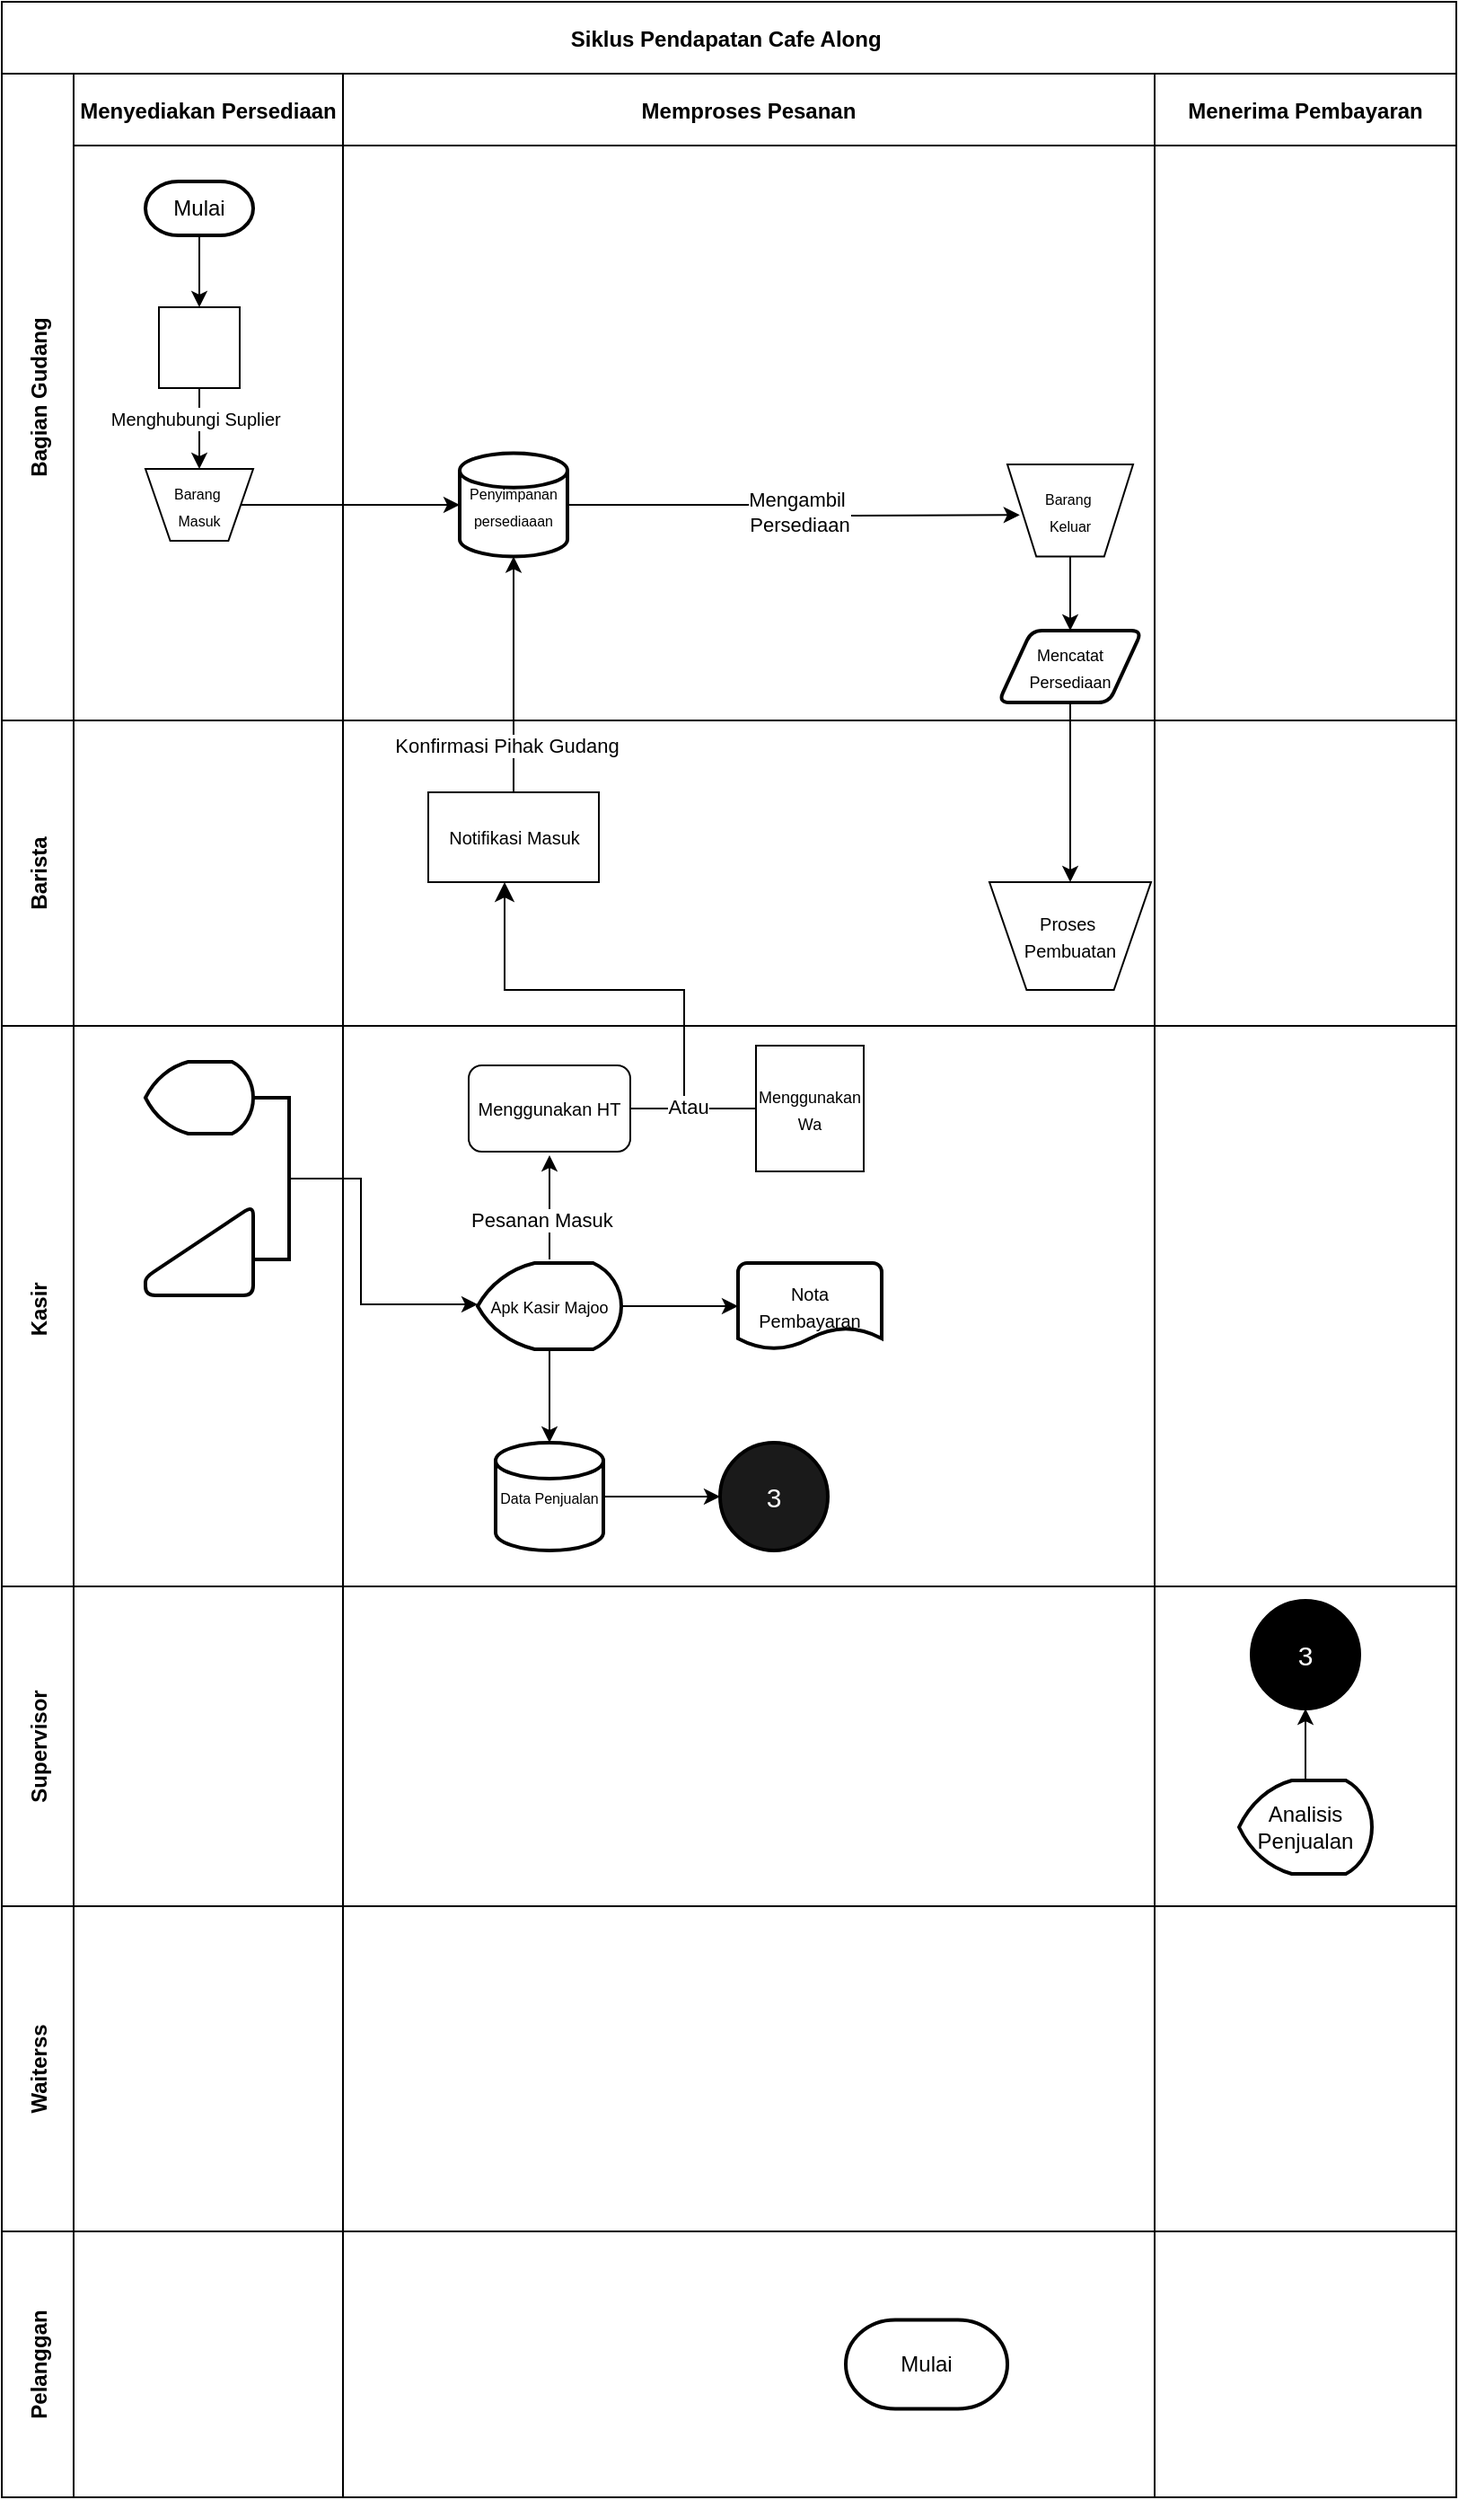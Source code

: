 <mxfile version="24.4.9" type="github">
  <diagram id="kgpKYQtTHZ0yAKxKKP6v" name="Page-1">
    <mxGraphModel dx="1209" dy="706" grid="1" gridSize="10" guides="1" tooltips="1" connect="1" arrows="1" fold="1" page="1" pageScale="1" pageWidth="850" pageHeight="1100" math="0" shadow="0">
      <root>
        <mxCell id="0" />
        <mxCell id="1" parent="0" />
        <mxCell id="3nuBFxr9cyL0pnOWT2aG-1" value="Siklus Pendapatan Cafe Along " style="shape=table;childLayout=tableLayout;startSize=40;collapsible=0;recursiveResize=0;expand=0;fillColor=none;fontStyle=1" parent="1" vertex="1">
          <mxGeometry x="20" y="20" width="810" height="1389" as="geometry" />
        </mxCell>
        <mxCell id="3nuBFxr9cyL0pnOWT2aG-3" value="Bagian Gudang" style="shape=tableRow;horizontal=0;swimlaneHead=0;swimlaneBody=0;top=0;left=0;bottom=0;right=0;fillColor=none;points=[[0,0.5],[1,0.5]];portConstraint=eastwest;startSize=40;collapsible=0;recursiveResize=0;expand=0;fontStyle=1;" parent="3nuBFxr9cyL0pnOWT2aG-1" vertex="1">
          <mxGeometry y="40" width="810" height="360" as="geometry" />
        </mxCell>
        <mxCell id="3nuBFxr9cyL0pnOWT2aG-4" value="Menyediakan Persediaan" style="swimlane;swimlaneHead=0;swimlaneBody=0;connectable=0;fillColor=none;startSize=40;collapsible=0;recursiveResize=0;expand=0;fontStyle=1;" parent="3nuBFxr9cyL0pnOWT2aG-3" vertex="1">
          <mxGeometry x="40" width="150" height="360" as="geometry">
            <mxRectangle width="150" height="360" as="alternateBounds" />
          </mxGeometry>
        </mxCell>
        <mxCell id="RwGH0m9OhBDumRitNJFQ-33" style="edgeStyle=orthogonalEdgeStyle;rounded=0;orthogonalLoop=1;jettySize=auto;html=1;exitX=0.5;exitY=1;exitDx=0;exitDy=0;exitPerimeter=0;entryX=0.5;entryY=0;entryDx=0;entryDy=0;" edge="1" parent="3nuBFxr9cyL0pnOWT2aG-4" source="RwGH0m9OhBDumRitNJFQ-29" target="RwGH0m9OhBDumRitNJFQ-32">
          <mxGeometry relative="1" as="geometry" />
        </mxCell>
        <mxCell id="RwGH0m9OhBDumRitNJFQ-29" value="Mulai" style="strokeWidth=2;html=1;shape=mxgraph.flowchart.terminator;whiteSpace=wrap;" vertex="1" parent="3nuBFxr9cyL0pnOWT2aG-4">
          <mxGeometry x="40" y="60" width="60" height="30" as="geometry" />
        </mxCell>
        <mxCell id="RwGH0m9OhBDumRitNJFQ-30" value="&lt;span style=&quot;font-size: 8px;&quot;&gt;Barang&amp;nbsp;&lt;/span&gt;&lt;div&gt;&lt;span style=&quot;font-size: 8px;&quot;&gt;Masuk&lt;/span&gt;&lt;/div&gt;" style="verticalLabelPosition=middle;verticalAlign=middle;html=1;shape=trapezoid;perimeter=trapezoidPerimeter;whiteSpace=wrap;size=0.23;arcSize=10;flipV=1;labelPosition=center;align=center;" vertex="1" parent="3nuBFxr9cyL0pnOWT2aG-4">
          <mxGeometry x="40" y="220" width="60" height="40" as="geometry" />
        </mxCell>
        <mxCell id="RwGH0m9OhBDumRitNJFQ-34" style="edgeStyle=orthogonalEdgeStyle;rounded=0;orthogonalLoop=1;jettySize=auto;html=1;exitX=0.5;exitY=1;exitDx=0;exitDy=0;entryX=0.5;entryY=0;entryDx=0;entryDy=0;" edge="1" parent="3nuBFxr9cyL0pnOWT2aG-4" source="RwGH0m9OhBDumRitNJFQ-32" target="RwGH0m9OhBDumRitNJFQ-30">
          <mxGeometry relative="1" as="geometry" />
        </mxCell>
        <mxCell id="RwGH0m9OhBDumRitNJFQ-36" value="&lt;font style=&quot;font-size: 10px;&quot;&gt;Menghubungi Suplier&amp;nbsp;&lt;/font&gt;" style="edgeLabel;html=1;align=center;verticalAlign=middle;resizable=0;points=[];" vertex="1" connectable="0" parent="RwGH0m9OhBDumRitNJFQ-34">
          <mxGeometry x="-0.259" y="-1" relative="1" as="geometry">
            <mxPoint as="offset" />
          </mxGeometry>
        </mxCell>
        <mxCell id="RwGH0m9OhBDumRitNJFQ-32" value="" style="whiteSpace=wrap;html=1;aspect=fixed;" vertex="1" parent="3nuBFxr9cyL0pnOWT2aG-4">
          <mxGeometry x="47.5" y="130" width="45" height="45" as="geometry" />
        </mxCell>
        <mxCell id="3nuBFxr9cyL0pnOWT2aG-8" value="Memproses Pesanan" style="swimlane;swimlaneHead=0;swimlaneBody=0;connectable=0;fillColor=none;startSize=40;collapsible=0;recursiveResize=0;expand=0;fontStyle=1;" parent="3nuBFxr9cyL0pnOWT2aG-3" vertex="1">
          <mxGeometry x="190" width="452" height="360" as="geometry">
            <mxRectangle width="452" height="360" as="alternateBounds" />
          </mxGeometry>
        </mxCell>
        <mxCell id="RwGH0m9OhBDumRitNJFQ-114" style="edgeStyle=orthogonalEdgeStyle;rounded=0;orthogonalLoop=1;jettySize=auto;html=1;exitX=1;exitY=0.5;exitDx=0;exitDy=0;exitPerimeter=0;entryX=0;entryY=0.5;entryDx=0;entryDy=0;" edge="1" parent="3nuBFxr9cyL0pnOWT2aG-8" source="RwGH0m9OhBDumRitNJFQ-31">
          <mxGeometry relative="1" as="geometry">
            <mxPoint x="376.9" y="245.625" as="targetPoint" />
          </mxGeometry>
        </mxCell>
        <mxCell id="RwGH0m9OhBDumRitNJFQ-115" value="Mengambil&amp;nbsp;&lt;div&gt;Persediaan&lt;/div&gt;" style="edgeLabel;html=1;align=center;verticalAlign=middle;resizable=0;points=[];" vertex="1" connectable="0" parent="RwGH0m9OhBDumRitNJFQ-114">
          <mxGeometry x="0.036" y="2" relative="1" as="geometry">
            <mxPoint x="1" as="offset" />
          </mxGeometry>
        </mxCell>
        <mxCell id="RwGH0m9OhBDumRitNJFQ-31" value="&lt;font style=&quot;font-size: 8px;&quot;&gt;Penyimpanan persediaaan&lt;/font&gt;" style="strokeWidth=2;html=1;shape=mxgraph.flowchart.database;whiteSpace=wrap;" vertex="1" parent="3nuBFxr9cyL0pnOWT2aG-8">
          <mxGeometry x="65" y="211.25" width="60" height="57.5" as="geometry" />
        </mxCell>
        <mxCell id="RwGH0m9OhBDumRitNJFQ-133" style="edgeStyle=orthogonalEdgeStyle;rounded=0;orthogonalLoop=1;jettySize=auto;html=1;exitX=0.5;exitY=1;exitDx=0;exitDy=0;entryX=0.5;entryY=0;entryDx=0;entryDy=0;" edge="1" parent="3nuBFxr9cyL0pnOWT2aG-8" source="RwGH0m9OhBDumRitNJFQ-123" target="RwGH0m9OhBDumRitNJFQ-128">
          <mxGeometry relative="1" as="geometry" />
        </mxCell>
        <mxCell id="RwGH0m9OhBDumRitNJFQ-123" value="&lt;span style=&quot;font-size: 8px;&quot;&gt;Barang&amp;nbsp;&lt;/span&gt;&lt;div&gt;&lt;span style=&quot;font-size: 8px;&quot;&gt;Keluar&lt;/span&gt;&lt;/div&gt;" style="verticalLabelPosition=middle;verticalAlign=middle;html=1;shape=trapezoid;perimeter=trapezoidPerimeter;whiteSpace=wrap;size=0.23;arcSize=10;flipV=1;labelPosition=center;align=center;" vertex="1" parent="3nuBFxr9cyL0pnOWT2aG-8">
          <mxGeometry x="370" y="217.5" width="70" height="51.25" as="geometry" />
        </mxCell>
        <mxCell id="RwGH0m9OhBDumRitNJFQ-128" value="&lt;font style=&quot;font-size: 9px;&quot;&gt;Mencatat Persediaan&lt;/font&gt;" style="shape=parallelogram;html=1;strokeWidth=2;perimeter=parallelogramPerimeter;whiteSpace=wrap;rounded=1;arcSize=12;size=0.23;" vertex="1" parent="3nuBFxr9cyL0pnOWT2aG-8">
          <mxGeometry x="365" y="310" width="80" height="40" as="geometry" />
        </mxCell>
        <mxCell id="3nuBFxr9cyL0pnOWT2aG-11" value="Menerima Pembayaran" style="swimlane;swimlaneHead=0;swimlaneBody=0;connectable=0;fillColor=none;startSize=40;collapsible=0;recursiveResize=0;expand=0;fontStyle=1;" parent="3nuBFxr9cyL0pnOWT2aG-3" vertex="1">
          <mxGeometry x="642" width="168" height="360" as="geometry">
            <mxRectangle width="168" height="360" as="alternateBounds" />
          </mxGeometry>
        </mxCell>
        <mxCell id="RwGH0m9OhBDumRitNJFQ-35" style="edgeStyle=orthogonalEdgeStyle;rounded=0;orthogonalLoop=1;jettySize=auto;html=1;exitX=1;exitY=0.5;exitDx=0;exitDy=0;entryX=0;entryY=0.5;entryDx=0;entryDy=0;entryPerimeter=0;" edge="1" parent="3nuBFxr9cyL0pnOWT2aG-3" source="RwGH0m9OhBDumRitNJFQ-30" target="RwGH0m9OhBDumRitNJFQ-31">
          <mxGeometry relative="1" as="geometry" />
        </mxCell>
        <mxCell id="3nuBFxr9cyL0pnOWT2aG-15" value="Barista" style="shape=tableRow;horizontal=0;swimlaneHead=0;swimlaneBody=0;top=0;left=0;bottom=0;right=0;fillColor=none;points=[[0,0.5],[1,0.5]];portConstraint=eastwest;startSize=40;collapsible=0;recursiveResize=0;expand=0;fontStyle=1;" parent="3nuBFxr9cyL0pnOWT2aG-1" vertex="1">
          <mxGeometry y="400" width="810" height="170" as="geometry" />
        </mxCell>
        <mxCell id="3nuBFxr9cyL0pnOWT2aG-16" value="" style="swimlane;swimlaneHead=0;swimlaneBody=0;connectable=0;fillColor=none;startSize=0;collapsible=0;recursiveResize=0;expand=0;fontStyle=1;" parent="3nuBFxr9cyL0pnOWT2aG-15" vertex="1">
          <mxGeometry x="40" width="150" height="170" as="geometry">
            <mxRectangle width="150" height="170" as="alternateBounds" />
          </mxGeometry>
        </mxCell>
        <mxCell id="3nuBFxr9cyL0pnOWT2aG-18" value="" style="swimlane;swimlaneHead=0;swimlaneBody=0;connectable=0;fillColor=none;startSize=0;collapsible=0;recursiveResize=0;expand=0;fontStyle=1;" parent="3nuBFxr9cyL0pnOWT2aG-15" vertex="1">
          <mxGeometry x="190" width="452" height="170" as="geometry">
            <mxRectangle width="452" height="170" as="alternateBounds" />
          </mxGeometry>
        </mxCell>
        <mxCell id="RwGH0m9OhBDumRitNJFQ-98" value="&lt;font style=&quot;font-size: 10px;&quot;&gt;Proses&amp;nbsp;&lt;/font&gt;&lt;div&gt;&lt;font style=&quot;font-size: 10px;&quot;&gt;Pembuatan&lt;/font&gt;&lt;/div&gt;" style="verticalLabelPosition=middle;verticalAlign=middle;html=1;shape=trapezoid;perimeter=trapezoidPerimeter;whiteSpace=wrap;size=0.23;arcSize=10;flipV=1;labelPosition=center;align=center;" vertex="1" parent="3nuBFxr9cyL0pnOWT2aG-18">
          <mxGeometry x="360" y="90" width="90" height="60" as="geometry" />
        </mxCell>
        <mxCell id="RwGH0m9OhBDumRitNJFQ-102" value="&lt;font style=&quot;font-size: 10px;&quot;&gt;Notifikasi Masuk&lt;/font&gt;" style="rounded=0;whiteSpace=wrap;html=1;" vertex="1" parent="3nuBFxr9cyL0pnOWT2aG-18">
          <mxGeometry x="47.5" y="40" width="95" height="50" as="geometry" />
        </mxCell>
        <mxCell id="RwGH0m9OhBDumRitNJFQ-93" value="" style="edgeStyle=elbowEdgeStyle;elbow=vertical;endArrow=classic;html=1;curved=0;rounded=0;endSize=8;startSize=8;" edge="1" parent="3nuBFxr9cyL0pnOWT2aG-18">
          <mxGeometry width="50" height="50" relative="1" as="geometry">
            <mxPoint x="190" y="210" as="sourcePoint" />
            <mxPoint x="90" y="90" as="targetPoint" />
          </mxGeometry>
        </mxCell>
        <mxCell id="3nuBFxr9cyL0pnOWT2aG-23" value="" style="swimlane;swimlaneHead=0;swimlaneBody=0;connectable=0;fillColor=none;startSize=0;collapsible=0;recursiveResize=0;expand=0;fontStyle=1;" parent="3nuBFxr9cyL0pnOWT2aG-15" vertex="1">
          <mxGeometry x="642" width="168" height="170" as="geometry">
            <mxRectangle width="168" height="170" as="alternateBounds" />
          </mxGeometry>
        </mxCell>
        <mxCell id="RwGH0m9OhBDumRitNJFQ-41" value="Kasir " style="shape=tableRow;horizontal=0;swimlaneHead=0;swimlaneBody=0;top=0;left=0;bottom=0;right=0;fillColor=none;points=[[0,0.5],[1,0.5]];portConstraint=eastwest;startSize=40;collapsible=0;recursiveResize=0;expand=0;fontStyle=1;" vertex="1" parent="3nuBFxr9cyL0pnOWT2aG-1">
          <mxGeometry y="570" width="810" height="312" as="geometry" />
        </mxCell>
        <mxCell id="RwGH0m9OhBDumRitNJFQ-42" style="swimlane;swimlaneHead=0;swimlaneBody=0;connectable=0;fillColor=none;startSize=0;collapsible=0;recursiveResize=0;expand=0;fontStyle=1;" vertex="1" parent="RwGH0m9OhBDumRitNJFQ-41">
          <mxGeometry x="40" width="150" height="312" as="geometry">
            <mxRectangle width="150" height="312" as="alternateBounds" />
          </mxGeometry>
        </mxCell>
        <mxCell id="RwGH0m9OhBDumRitNJFQ-45" value="" style="strokeWidth=2;html=1;shape=mxgraph.flowchart.display;whiteSpace=wrap;" vertex="1" parent="RwGH0m9OhBDumRitNJFQ-42">
          <mxGeometry x="40" y="20" width="60" height="40" as="geometry" />
        </mxCell>
        <mxCell id="RwGH0m9OhBDumRitNJFQ-46" value="" style="html=1;strokeWidth=2;shape=manualInput;whiteSpace=wrap;rounded=1;size=40;arcSize=11;" vertex="1" parent="RwGH0m9OhBDumRitNJFQ-42">
          <mxGeometry x="40" y="100" width="60" height="50" as="geometry" />
        </mxCell>
        <mxCell id="RwGH0m9OhBDumRitNJFQ-47" value="" style="strokeWidth=2;html=1;shape=mxgraph.flowchart.annotation_1;align=left;pointerEvents=1;rotation=-180;" vertex="1" parent="RwGH0m9OhBDumRitNJFQ-42">
          <mxGeometry x="100" y="40" width="20" height="90" as="geometry" />
        </mxCell>
        <mxCell id="RwGH0m9OhBDumRitNJFQ-43" style="swimlane;swimlaneHead=0;swimlaneBody=0;connectable=0;fillColor=none;startSize=0;collapsible=0;recursiveResize=0;expand=0;fontStyle=1;" vertex="1" parent="RwGH0m9OhBDumRitNJFQ-41">
          <mxGeometry x="190" width="452" height="312" as="geometry">
            <mxRectangle width="452" height="312" as="alternateBounds" />
          </mxGeometry>
        </mxCell>
        <mxCell id="RwGH0m9OhBDumRitNJFQ-55" style="edgeStyle=orthogonalEdgeStyle;rounded=0;orthogonalLoop=1;jettySize=auto;html=1;" edge="1" parent="RwGH0m9OhBDumRitNJFQ-43">
          <mxGeometry relative="1" as="geometry">
            <mxPoint x="115" y="130" as="sourcePoint" />
            <mxPoint x="115" y="72" as="targetPoint" />
          </mxGeometry>
        </mxCell>
        <mxCell id="RwGH0m9OhBDumRitNJFQ-56" value="Pesanan Masuk&amp;nbsp;" style="edgeLabel;html=1;align=center;verticalAlign=middle;resizable=0;points=[];" vertex="1" connectable="0" parent="RwGH0m9OhBDumRitNJFQ-55">
          <mxGeometry x="-0.244" y="3" relative="1" as="geometry">
            <mxPoint as="offset" />
          </mxGeometry>
        </mxCell>
        <mxCell id="RwGH0m9OhBDumRitNJFQ-79" value="&lt;font style=&quot;font-size: 10px;&quot;&gt;Menggunakan HT&lt;/font&gt;" style="rounded=1;whiteSpace=wrap;html=1;" vertex="1" parent="RwGH0m9OhBDumRitNJFQ-43">
          <mxGeometry x="70" y="22" width="90" height="48" as="geometry" />
        </mxCell>
        <mxCell id="RwGH0m9OhBDumRitNJFQ-83" value="&lt;font style=&quot;font-size: 9px;&quot;&gt;Menggunakan Wa&lt;/font&gt;" style="rounded=0;whiteSpace=wrap;html=1;" vertex="1" parent="RwGH0m9OhBDumRitNJFQ-43">
          <mxGeometry x="230" y="11" width="60" height="70" as="geometry" />
        </mxCell>
        <mxCell id="RwGH0m9OhBDumRitNJFQ-91" value="" style="endArrow=none;html=1;rounded=0;exitX=1;exitY=0.5;exitDx=0;exitDy=0;entryX=0;entryY=0.5;entryDx=0;entryDy=0;" edge="1" parent="RwGH0m9OhBDumRitNJFQ-43" source="RwGH0m9OhBDumRitNJFQ-79" target="RwGH0m9OhBDumRitNJFQ-83">
          <mxGeometry width="50" height="50" relative="1" as="geometry">
            <mxPoint x="190" y="2" as="sourcePoint" />
            <mxPoint x="240" y="-48" as="targetPoint" />
            <Array as="points">
              <mxPoint x="190" y="46" />
            </Array>
          </mxGeometry>
        </mxCell>
        <mxCell id="RwGH0m9OhBDumRitNJFQ-92" value="Atau" style="edgeLabel;html=1;align=center;verticalAlign=middle;resizable=0;points=[];" vertex="1" connectable="0" parent="RwGH0m9OhBDumRitNJFQ-91">
          <mxGeometry x="-0.084" y="1" relative="1" as="geometry">
            <mxPoint as="offset" />
          </mxGeometry>
        </mxCell>
        <mxCell id="RwGH0m9OhBDumRitNJFQ-94" value="&lt;font style=&quot;font-size: 9px;&quot;&gt;Apk Kasir Majoo&lt;/font&gt;" style="strokeWidth=2;html=1;shape=mxgraph.flowchart.display;whiteSpace=wrap;" vertex="1" parent="RwGH0m9OhBDumRitNJFQ-43">
          <mxGeometry x="75" y="132" width="80" height="48" as="geometry" />
        </mxCell>
        <mxCell id="RwGH0m9OhBDumRitNJFQ-95" value="&lt;font size=&quot;1&quot;&gt;Nota Pembayaran&lt;/font&gt;" style="strokeWidth=2;html=1;shape=mxgraph.flowchart.document2;whiteSpace=wrap;size=0.25;" vertex="1" parent="RwGH0m9OhBDumRitNJFQ-43">
          <mxGeometry x="220" y="132" width="80" height="48" as="geometry" />
        </mxCell>
        <mxCell id="RwGH0m9OhBDumRitNJFQ-96" style="edgeStyle=orthogonalEdgeStyle;rounded=0;orthogonalLoop=1;jettySize=auto;html=1;exitX=1;exitY=0.5;exitDx=0;exitDy=0;exitPerimeter=0;entryX=0;entryY=0.5;entryDx=0;entryDy=0;entryPerimeter=0;" edge="1" parent="RwGH0m9OhBDumRitNJFQ-43" source="RwGH0m9OhBDumRitNJFQ-94" target="RwGH0m9OhBDumRitNJFQ-95">
          <mxGeometry relative="1" as="geometry" />
        </mxCell>
        <mxCell id="RwGH0m9OhBDumRitNJFQ-148" value="" style="edgeStyle=orthogonalEdgeStyle;rounded=0;orthogonalLoop=1;jettySize=auto;html=1;" edge="1" parent="RwGH0m9OhBDumRitNJFQ-43" source="RwGH0m9OhBDumRitNJFQ-99" target="RwGH0m9OhBDumRitNJFQ-147">
          <mxGeometry relative="1" as="geometry" />
        </mxCell>
        <mxCell id="RwGH0m9OhBDumRitNJFQ-99" value="&lt;font style=&quot;font-size: 8px;&quot;&gt;Data Penjualan&lt;/font&gt;" style="strokeWidth=2;html=1;shape=mxgraph.flowchart.database;whiteSpace=wrap;" vertex="1" parent="RwGH0m9OhBDumRitNJFQ-43">
          <mxGeometry x="85" y="232" width="60" height="60" as="geometry" />
        </mxCell>
        <mxCell id="RwGH0m9OhBDumRitNJFQ-101" style="edgeStyle=orthogonalEdgeStyle;rounded=0;orthogonalLoop=1;jettySize=auto;html=1;exitX=0.5;exitY=1;exitDx=0;exitDy=0;exitPerimeter=0;entryX=0.5;entryY=0;entryDx=0;entryDy=0;entryPerimeter=0;" edge="1" parent="RwGH0m9OhBDumRitNJFQ-43" source="RwGH0m9OhBDumRitNJFQ-94" target="RwGH0m9OhBDumRitNJFQ-99">
          <mxGeometry relative="1" as="geometry" />
        </mxCell>
        <mxCell id="RwGH0m9OhBDumRitNJFQ-147" value="&lt;font style=&quot;font-size: 15px; background-color: rgb(26, 26, 26);&quot; color=&quot;#ffffff&quot;&gt;3&lt;/font&gt;" style="strokeWidth=2;html=1;shape=mxgraph.flowchart.start_2;whiteSpace=wrap;fillColor=#1A1A1A;" vertex="1" parent="RwGH0m9OhBDumRitNJFQ-43">
          <mxGeometry x="210" y="232" width="60" height="60" as="geometry" />
        </mxCell>
        <mxCell id="RwGH0m9OhBDumRitNJFQ-44" style="swimlane;swimlaneHead=0;swimlaneBody=0;connectable=0;fillColor=none;startSize=0;collapsible=0;recursiveResize=0;expand=0;fontStyle=1;" vertex="1" parent="RwGH0m9OhBDumRitNJFQ-41">
          <mxGeometry x="642" width="168" height="312" as="geometry">
            <mxRectangle width="168" height="312" as="alternateBounds" />
          </mxGeometry>
        </mxCell>
        <mxCell id="RwGH0m9OhBDumRitNJFQ-62" style="edgeStyle=orthogonalEdgeStyle;rounded=0;orthogonalLoop=1;jettySize=auto;html=1;exitX=0;exitY=0.5;exitDx=0;exitDy=0;exitPerimeter=0;entryX=0;entryY=0.5;entryDx=0;entryDy=0;" edge="1" parent="RwGH0m9OhBDumRitNJFQ-41" source="RwGH0m9OhBDumRitNJFQ-47">
          <mxGeometry relative="1" as="geometry">
            <mxPoint x="265" y="155" as="targetPoint" />
            <Array as="points">
              <mxPoint x="200" y="85" />
              <mxPoint x="200" y="155" />
            </Array>
          </mxGeometry>
        </mxCell>
        <mxCell id="RwGH0m9OhBDumRitNJFQ-48" value="Supervisor" style="shape=tableRow;horizontal=0;swimlaneHead=0;swimlaneBody=0;top=0;left=0;bottom=0;right=0;fillColor=none;points=[[0,0.5],[1,0.5]];portConstraint=eastwest;startSize=40;collapsible=0;recursiveResize=0;expand=0;fontStyle=1;" vertex="1" parent="3nuBFxr9cyL0pnOWT2aG-1">
          <mxGeometry y="882" width="810" height="178" as="geometry" />
        </mxCell>
        <mxCell id="RwGH0m9OhBDumRitNJFQ-49" style="swimlane;swimlaneHead=0;swimlaneBody=0;connectable=0;fillColor=none;startSize=0;collapsible=0;recursiveResize=0;expand=0;fontStyle=1;" vertex="1" parent="RwGH0m9OhBDumRitNJFQ-48">
          <mxGeometry x="40" width="150" height="178" as="geometry">
            <mxRectangle width="150" height="178" as="alternateBounds" />
          </mxGeometry>
        </mxCell>
        <mxCell id="RwGH0m9OhBDumRitNJFQ-50" style="swimlane;swimlaneHead=0;swimlaneBody=0;connectable=0;fillColor=none;startSize=0;collapsible=0;recursiveResize=0;expand=0;fontStyle=1;" vertex="1" parent="RwGH0m9OhBDumRitNJFQ-48">
          <mxGeometry x="190" width="452" height="178" as="geometry">
            <mxRectangle width="452" height="178" as="alternateBounds" />
          </mxGeometry>
        </mxCell>
        <mxCell id="RwGH0m9OhBDumRitNJFQ-51" style="swimlane;swimlaneHead=0;swimlaneBody=0;connectable=0;fillColor=none;startSize=0;collapsible=0;recursiveResize=0;expand=0;fontStyle=1;" vertex="1" parent="RwGH0m9OhBDumRitNJFQ-48">
          <mxGeometry x="642" width="168" height="178" as="geometry">
            <mxRectangle width="168" height="178" as="alternateBounds" />
          </mxGeometry>
        </mxCell>
        <mxCell id="RwGH0m9OhBDumRitNJFQ-146" value="" style="edgeStyle=orthogonalEdgeStyle;rounded=0;orthogonalLoop=1;jettySize=auto;html=1;" edge="1" parent="RwGH0m9OhBDumRitNJFQ-51" source="RwGH0m9OhBDumRitNJFQ-143" target="RwGH0m9OhBDumRitNJFQ-145">
          <mxGeometry relative="1" as="geometry" />
        </mxCell>
        <mxCell id="RwGH0m9OhBDumRitNJFQ-143" value="Analisis Penjualan" style="strokeWidth=2;html=1;shape=mxgraph.flowchart.display;whiteSpace=wrap;" vertex="1" parent="RwGH0m9OhBDumRitNJFQ-51">
          <mxGeometry x="47" y="108" width="74" height="52" as="geometry" />
        </mxCell>
        <mxCell id="RwGH0m9OhBDumRitNJFQ-145" value="&lt;font style=&quot;font-size: 15px;&quot; color=&quot;#ffffff&quot;&gt;3&lt;/font&gt;" style="strokeWidth=2;html=1;shape=mxgraph.flowchart.start_2;whiteSpace=wrap;fillColor=#000000;" vertex="1" parent="RwGH0m9OhBDumRitNJFQ-51">
          <mxGeometry x="54" y="8" width="60" height="60" as="geometry" />
        </mxCell>
        <mxCell id="RwGH0m9OhBDumRitNJFQ-139" value="Waiterss" style="shape=tableRow;horizontal=0;swimlaneHead=0;swimlaneBody=0;top=0;left=0;bottom=0;right=0;fillColor=none;points=[[0,0.5],[1,0.5]];portConstraint=eastwest;startSize=40;collapsible=0;recursiveResize=0;expand=0;fontStyle=1;" vertex="1" parent="3nuBFxr9cyL0pnOWT2aG-1">
          <mxGeometry y="1060" width="810" height="181" as="geometry" />
        </mxCell>
        <mxCell id="RwGH0m9OhBDumRitNJFQ-140" style="swimlane;swimlaneHead=0;swimlaneBody=0;connectable=0;fillColor=none;startSize=0;collapsible=0;recursiveResize=0;expand=0;fontStyle=1;" vertex="1" parent="RwGH0m9OhBDumRitNJFQ-139">
          <mxGeometry x="40" width="150" height="181" as="geometry">
            <mxRectangle width="150" height="181" as="alternateBounds" />
          </mxGeometry>
        </mxCell>
        <mxCell id="RwGH0m9OhBDumRitNJFQ-141" style="swimlane;swimlaneHead=0;swimlaneBody=0;connectable=0;fillColor=none;startSize=0;collapsible=0;recursiveResize=0;expand=0;fontStyle=1;" vertex="1" parent="RwGH0m9OhBDumRitNJFQ-139">
          <mxGeometry x="190" width="452" height="181" as="geometry">
            <mxRectangle width="452" height="181" as="alternateBounds" />
          </mxGeometry>
        </mxCell>
        <mxCell id="RwGH0m9OhBDumRitNJFQ-142" style="swimlane;swimlaneHead=0;swimlaneBody=0;connectable=0;fillColor=none;startSize=0;collapsible=0;recursiveResize=0;expand=0;fontStyle=1;" vertex="1" parent="RwGH0m9OhBDumRitNJFQ-139">
          <mxGeometry x="642" width="168" height="181" as="geometry">
            <mxRectangle width="168" height="181" as="alternateBounds" />
          </mxGeometry>
        </mxCell>
        <mxCell id="RwGH0m9OhBDumRitNJFQ-25" value="Pelanggan" style="shape=tableRow;horizontal=0;swimlaneHead=0;swimlaneBody=0;top=0;left=0;bottom=0;right=0;fillColor=none;points=[[0,0.5],[1,0.5]];portConstraint=eastwest;startSize=40;collapsible=0;recursiveResize=0;expand=0;fontStyle=1;" vertex="1" parent="3nuBFxr9cyL0pnOWT2aG-1">
          <mxGeometry y="1241" width="810" height="148" as="geometry" />
        </mxCell>
        <mxCell id="RwGH0m9OhBDumRitNJFQ-26" style="swimlane;swimlaneHead=0;swimlaneBody=0;connectable=0;fillColor=none;startSize=0;collapsible=0;recursiveResize=0;expand=0;fontStyle=1;" vertex="1" parent="RwGH0m9OhBDumRitNJFQ-25">
          <mxGeometry x="40" width="150" height="148" as="geometry">
            <mxRectangle width="150" height="148" as="alternateBounds" />
          </mxGeometry>
        </mxCell>
        <mxCell id="RwGH0m9OhBDumRitNJFQ-27" style="swimlane;swimlaneHead=0;swimlaneBody=0;connectable=0;fillColor=none;startSize=0;collapsible=0;recursiveResize=0;expand=0;fontStyle=1;" vertex="1" parent="RwGH0m9OhBDumRitNJFQ-25">
          <mxGeometry x="190" width="452" height="148" as="geometry">
            <mxRectangle width="452" height="148" as="alternateBounds" />
          </mxGeometry>
        </mxCell>
        <mxCell id="RwGH0m9OhBDumRitNJFQ-65" value="Mulai" style="strokeWidth=2;html=1;shape=mxgraph.flowchart.terminator;whiteSpace=wrap;" vertex="1" parent="RwGH0m9OhBDumRitNJFQ-27">
          <mxGeometry x="280" y="49.25" width="90" height="49.5" as="geometry" />
        </mxCell>
        <mxCell id="RwGH0m9OhBDumRitNJFQ-28" style="swimlane;swimlaneHead=0;swimlaneBody=0;connectable=0;fillColor=none;startSize=0;collapsible=0;recursiveResize=0;expand=0;fontStyle=1;" vertex="1" parent="RwGH0m9OhBDumRitNJFQ-25">
          <mxGeometry x="642" width="168" height="148" as="geometry">
            <mxRectangle width="168" height="148" as="alternateBounds" />
          </mxGeometry>
        </mxCell>
        <mxCell id="RwGH0m9OhBDumRitNJFQ-103" style="edgeStyle=orthogonalEdgeStyle;rounded=0;orthogonalLoop=1;jettySize=auto;html=1;exitX=0.5;exitY=0;exitDx=0;exitDy=0;entryX=0.5;entryY=1;entryDx=0;entryDy=0;entryPerimeter=0;" edge="1" parent="3nuBFxr9cyL0pnOWT2aG-1" source="RwGH0m9OhBDumRitNJFQ-102" target="RwGH0m9OhBDumRitNJFQ-31">
          <mxGeometry relative="1" as="geometry" />
        </mxCell>
        <mxCell id="RwGH0m9OhBDumRitNJFQ-106" value="Konfirmasi Pihak Gudang" style="edgeLabel;html=1;align=center;verticalAlign=middle;resizable=0;points=[];" vertex="1" connectable="0" parent="RwGH0m9OhBDumRitNJFQ-103">
          <mxGeometry x="-0.597" y="4" relative="1" as="geometry">
            <mxPoint as="offset" />
          </mxGeometry>
        </mxCell>
        <mxCell id="RwGH0m9OhBDumRitNJFQ-134" value="" style="edgeStyle=orthogonalEdgeStyle;rounded=0;orthogonalLoop=1;jettySize=auto;html=1;" edge="1" parent="3nuBFxr9cyL0pnOWT2aG-1" source="RwGH0m9OhBDumRitNJFQ-128" target="RwGH0m9OhBDumRitNJFQ-98">
          <mxGeometry relative="1" as="geometry" />
        </mxCell>
      </root>
    </mxGraphModel>
  </diagram>
</mxfile>
